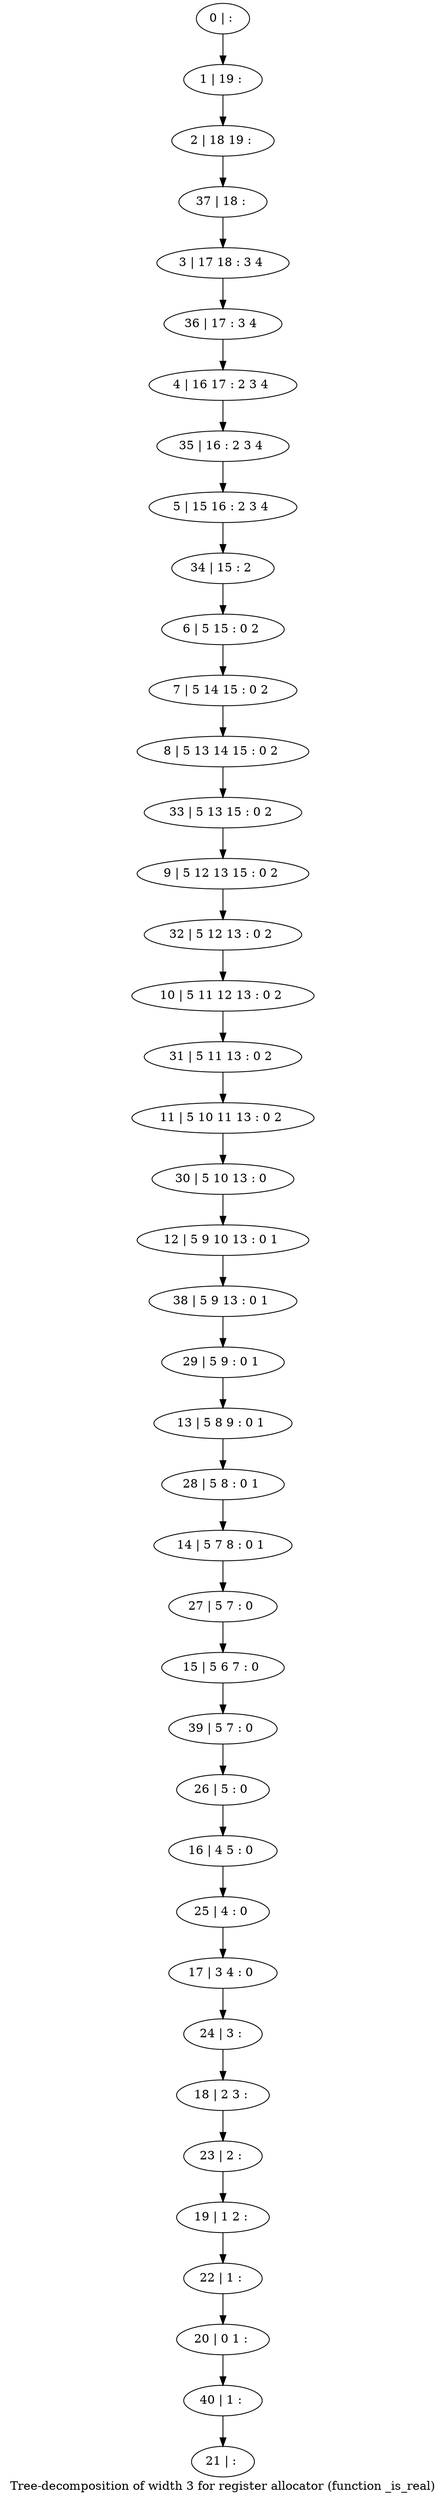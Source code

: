 digraph G {
graph [label="Tree-decomposition of width 3 for register allocator (function _is_real)"]
0[label="0 | : "];
1[label="1 | 19 : "];
2[label="2 | 18 19 : "];
3[label="3 | 17 18 : 3 4 "];
4[label="4 | 16 17 : 2 3 4 "];
5[label="5 | 15 16 : 2 3 4 "];
6[label="6 | 5 15 : 0 2 "];
7[label="7 | 5 14 15 : 0 2 "];
8[label="8 | 5 13 14 15 : 0 2 "];
9[label="9 | 5 12 13 15 : 0 2 "];
10[label="10 | 5 11 12 13 : 0 2 "];
11[label="11 | 5 10 11 13 : 0 2 "];
12[label="12 | 5 9 10 13 : 0 1 "];
13[label="13 | 5 8 9 : 0 1 "];
14[label="14 | 5 7 8 : 0 1 "];
15[label="15 | 5 6 7 : 0 "];
16[label="16 | 4 5 : 0 "];
17[label="17 | 3 4 : 0 "];
18[label="18 | 2 3 : "];
19[label="19 | 1 2 : "];
20[label="20 | 0 1 : "];
21[label="21 | : "];
22[label="22 | 1 : "];
23[label="23 | 2 : "];
24[label="24 | 3 : "];
25[label="25 | 4 : 0 "];
26[label="26 | 5 : 0 "];
27[label="27 | 5 7 : 0 "];
28[label="28 | 5 8 : 0 1 "];
29[label="29 | 5 9 : 0 1 "];
30[label="30 | 5 10 13 : 0 "];
31[label="31 | 5 11 13 : 0 2 "];
32[label="32 | 5 12 13 : 0 2 "];
33[label="33 | 5 13 15 : 0 2 "];
34[label="34 | 15 : 2 "];
35[label="35 | 16 : 2 3 4 "];
36[label="36 | 17 : 3 4 "];
37[label="37 | 18 : "];
38[label="38 | 5 9 13 : 0 1 "];
39[label="39 | 5 7 : 0 "];
40[label="40 | 1 : "];
0->1 ;
1->2 ;
6->7 ;
7->8 ;
22->20 ;
19->22 ;
23->19 ;
18->23 ;
24->18 ;
17->24 ;
25->17 ;
16->25 ;
26->16 ;
27->15 ;
14->27 ;
28->14 ;
13->28 ;
29->13 ;
30->12 ;
11->30 ;
31->11 ;
10->31 ;
32->10 ;
9->32 ;
33->9 ;
8->33 ;
34->6 ;
5->34 ;
35->5 ;
4->35 ;
36->4 ;
3->36 ;
37->3 ;
2->37 ;
38->29 ;
12->38 ;
39->26 ;
15->39 ;
40->21 ;
20->40 ;
}
